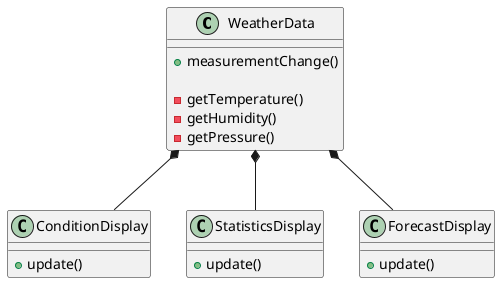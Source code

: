 @startuml

'------------------------------------------------------------------------------'

WeatherData *-- ConditionDisplay
WeatherData *-- StatisticsDisplay
WeatherData *-- ForecastDisplay

class WeatherData {
  + measurementChange()

  - getTemperature()
  - getHumidity()
  - getPressure()
}

class ConditionDisplay {
  + update()
}

class StatisticsDisplay {
  + update()
}

class ForecastDisplay {
  + update()
}

'------------------------------------------------------------------------------'

@enduml
